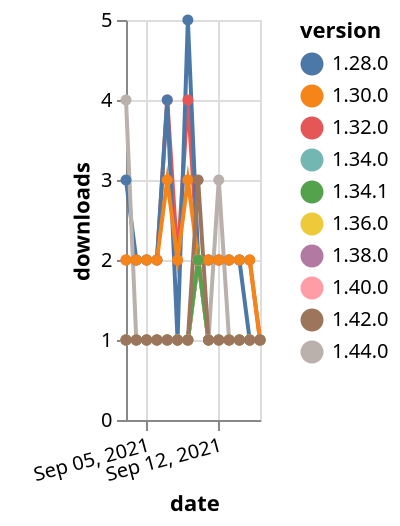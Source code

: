 {"$schema": "https://vega.github.io/schema/vega-lite/v5.json", "description": "A simple bar chart with embedded data.", "data": {"values": [{"date": "2021-09-03", "total": 235, "delta": 1, "version": "1.34.0"}, {"date": "2021-09-04", "total": 236, "delta": 1, "version": "1.34.0"}, {"date": "2021-09-05", "total": 237, "delta": 1, "version": "1.34.0"}, {"date": "2021-09-06", "total": 238, "delta": 1, "version": "1.34.0"}, {"date": "2021-09-07", "total": 239, "delta": 1, "version": "1.34.0"}, {"date": "2021-09-08", "total": 240, "delta": 1, "version": "1.34.0"}, {"date": "2021-09-09", "total": 241, "delta": 1, "version": "1.34.0"}, {"date": "2021-09-10", "total": 243, "delta": 2, "version": "1.34.0"}, {"date": "2021-09-11", "total": 244, "delta": 1, "version": "1.34.0"}, {"date": "2021-09-12", "total": 245, "delta": 1, "version": "1.34.0"}, {"date": "2021-09-13", "total": 246, "delta": 1, "version": "1.34.0"}, {"date": "2021-09-14", "total": 247, "delta": 1, "version": "1.34.0"}, {"date": "2021-09-15", "total": 248, "delta": 1, "version": "1.34.0"}, {"date": "2021-09-16", "total": 249, "delta": 1, "version": "1.34.0"}, {"date": "2021-09-03", "total": 2448, "delta": 2, "version": "1.32.0"}, {"date": "2021-09-04", "total": 2450, "delta": 2, "version": "1.32.0"}, {"date": "2021-09-05", "total": 2452, "delta": 2, "version": "1.32.0"}, {"date": "2021-09-06", "total": 2454, "delta": 2, "version": "1.32.0"}, {"date": "2021-09-07", "total": 2458, "delta": 4, "version": "1.32.0"}, {"date": "2021-09-08", "total": 2460, "delta": 2, "version": "1.32.0"}, {"date": "2021-09-09", "total": 2464, "delta": 4, "version": "1.32.0"}, {"date": "2021-09-10", "total": 2466, "delta": 2, "version": "1.32.0"}, {"date": "2021-09-11", "total": 2468, "delta": 2, "version": "1.32.0"}, {"date": "2021-09-12", "total": 2470, "delta": 2, "version": "1.32.0"}, {"date": "2021-09-13", "total": 2472, "delta": 2, "version": "1.32.0"}, {"date": "2021-09-14", "total": 2474, "delta": 2, "version": "1.32.0"}, {"date": "2021-09-15", "total": 2476, "delta": 2, "version": "1.32.0"}, {"date": "2021-09-16", "total": 2477, "delta": 1, "version": "1.32.0"}, {"date": "2021-09-03", "total": 3020, "delta": 3, "version": "1.28.0"}, {"date": "2021-09-04", "total": 3022, "delta": 2, "version": "1.28.0"}, {"date": "2021-09-05", "total": 3024, "delta": 2, "version": "1.28.0"}, {"date": "2021-09-06", "total": 3026, "delta": 2, "version": "1.28.0"}, {"date": "2021-09-07", "total": 3030, "delta": 4, "version": "1.28.0"}, {"date": "2021-09-08", "total": 3031, "delta": 1, "version": "1.28.0"}, {"date": "2021-09-09", "total": 3036, "delta": 5, "version": "1.28.0"}, {"date": "2021-09-10", "total": 3038, "delta": 2, "version": "1.28.0"}, {"date": "2021-09-11", "total": 3040, "delta": 2, "version": "1.28.0"}, {"date": "2021-09-12", "total": 3042, "delta": 2, "version": "1.28.0"}, {"date": "2021-09-13", "total": 3044, "delta": 2, "version": "1.28.0"}, {"date": "2021-09-14", "total": 3046, "delta": 2, "version": "1.28.0"}, {"date": "2021-09-15", "total": 3047, "delta": 1, "version": "1.28.0"}, {"date": "2021-09-16", "total": 3048, "delta": 1, "version": "1.28.0"}, {"date": "2021-09-03", "total": 126, "delta": 4, "version": "1.44.0"}, {"date": "2021-09-04", "total": 127, "delta": 1, "version": "1.44.0"}, {"date": "2021-09-05", "total": 128, "delta": 1, "version": "1.44.0"}, {"date": "2021-09-06", "total": 129, "delta": 1, "version": "1.44.0"}, {"date": "2021-09-07", "total": 130, "delta": 1, "version": "1.44.0"}, {"date": "2021-09-08", "total": 131, "delta": 1, "version": "1.44.0"}, {"date": "2021-09-09", "total": 132, "delta": 1, "version": "1.44.0"}, {"date": "2021-09-10", "total": 134, "delta": 2, "version": "1.44.0"}, {"date": "2021-09-11", "total": 135, "delta": 1, "version": "1.44.0"}, {"date": "2021-09-12", "total": 138, "delta": 3, "version": "1.44.0"}, {"date": "2021-09-13", "total": 139, "delta": 1, "version": "1.44.0"}, {"date": "2021-09-14", "total": 140, "delta": 1, "version": "1.44.0"}, {"date": "2021-09-15", "total": 141, "delta": 1, "version": "1.44.0"}, {"date": "2021-09-16", "total": 142, "delta": 1, "version": "1.44.0"}, {"date": "2021-09-03", "total": 174, "delta": 1, "version": "1.38.0"}, {"date": "2021-09-04", "total": 175, "delta": 1, "version": "1.38.0"}, {"date": "2021-09-05", "total": 176, "delta": 1, "version": "1.38.0"}, {"date": "2021-09-06", "total": 177, "delta": 1, "version": "1.38.0"}, {"date": "2021-09-07", "total": 178, "delta": 1, "version": "1.38.0"}, {"date": "2021-09-08", "total": 179, "delta": 1, "version": "1.38.0"}, {"date": "2021-09-09", "total": 180, "delta": 1, "version": "1.38.0"}, {"date": "2021-09-10", "total": 182, "delta": 2, "version": "1.38.0"}, {"date": "2021-09-11", "total": 183, "delta": 1, "version": "1.38.0"}, {"date": "2021-09-12", "total": 184, "delta": 1, "version": "1.38.0"}, {"date": "2021-09-13", "total": 185, "delta": 1, "version": "1.38.0"}, {"date": "2021-09-14", "total": 186, "delta": 1, "version": "1.38.0"}, {"date": "2021-09-15", "total": 187, "delta": 1, "version": "1.38.0"}, {"date": "2021-09-16", "total": 188, "delta": 1, "version": "1.38.0"}, {"date": "2021-09-03", "total": 190, "delta": 1, "version": "1.36.0"}, {"date": "2021-09-04", "total": 191, "delta": 1, "version": "1.36.0"}, {"date": "2021-09-05", "total": 192, "delta": 1, "version": "1.36.0"}, {"date": "2021-09-06", "total": 193, "delta": 1, "version": "1.36.0"}, {"date": "2021-09-07", "total": 194, "delta": 1, "version": "1.36.0"}, {"date": "2021-09-08", "total": 195, "delta": 1, "version": "1.36.0"}, {"date": "2021-09-09", "total": 196, "delta": 1, "version": "1.36.0"}, {"date": "2021-09-10", "total": 198, "delta": 2, "version": "1.36.0"}, {"date": "2021-09-11", "total": 199, "delta": 1, "version": "1.36.0"}, {"date": "2021-09-12", "total": 200, "delta": 1, "version": "1.36.0"}, {"date": "2021-09-13", "total": 201, "delta": 1, "version": "1.36.0"}, {"date": "2021-09-14", "total": 202, "delta": 1, "version": "1.36.0"}, {"date": "2021-09-15", "total": 203, "delta": 1, "version": "1.36.0"}, {"date": "2021-09-16", "total": 204, "delta": 1, "version": "1.36.0"}, {"date": "2021-09-03", "total": 161, "delta": 1, "version": "1.40.0"}, {"date": "2021-09-04", "total": 162, "delta": 1, "version": "1.40.0"}, {"date": "2021-09-05", "total": 163, "delta": 1, "version": "1.40.0"}, {"date": "2021-09-06", "total": 164, "delta": 1, "version": "1.40.0"}, {"date": "2021-09-07", "total": 165, "delta": 1, "version": "1.40.0"}, {"date": "2021-09-08", "total": 166, "delta": 1, "version": "1.40.0"}, {"date": "2021-09-09", "total": 167, "delta": 1, "version": "1.40.0"}, {"date": "2021-09-10", "total": 169, "delta": 2, "version": "1.40.0"}, {"date": "2021-09-11", "total": 170, "delta": 1, "version": "1.40.0"}, {"date": "2021-09-12", "total": 171, "delta": 1, "version": "1.40.0"}, {"date": "2021-09-13", "total": 172, "delta": 1, "version": "1.40.0"}, {"date": "2021-09-14", "total": 173, "delta": 1, "version": "1.40.0"}, {"date": "2021-09-15", "total": 174, "delta": 1, "version": "1.40.0"}, {"date": "2021-09-16", "total": 175, "delta": 1, "version": "1.40.0"}, {"date": "2021-09-03", "total": 2585, "delta": 2, "version": "1.30.0"}, {"date": "2021-09-04", "total": 2587, "delta": 2, "version": "1.30.0"}, {"date": "2021-09-05", "total": 2589, "delta": 2, "version": "1.30.0"}, {"date": "2021-09-06", "total": 2591, "delta": 2, "version": "1.30.0"}, {"date": "2021-09-07", "total": 2594, "delta": 3, "version": "1.30.0"}, {"date": "2021-09-08", "total": 2596, "delta": 2, "version": "1.30.0"}, {"date": "2021-09-09", "total": 2599, "delta": 3, "version": "1.30.0"}, {"date": "2021-09-10", "total": 2601, "delta": 2, "version": "1.30.0"}, {"date": "2021-09-11", "total": 2603, "delta": 2, "version": "1.30.0"}, {"date": "2021-09-12", "total": 2605, "delta": 2, "version": "1.30.0"}, {"date": "2021-09-13", "total": 2607, "delta": 2, "version": "1.30.0"}, {"date": "2021-09-14", "total": 2609, "delta": 2, "version": "1.30.0"}, {"date": "2021-09-15", "total": 2611, "delta": 2, "version": "1.30.0"}, {"date": "2021-09-16", "total": 2612, "delta": 1, "version": "1.30.0"}, {"date": "2021-09-03", "total": 234, "delta": 1, "version": "1.34.1"}, {"date": "2021-09-04", "total": 235, "delta": 1, "version": "1.34.1"}, {"date": "2021-09-05", "total": 236, "delta": 1, "version": "1.34.1"}, {"date": "2021-09-06", "total": 237, "delta": 1, "version": "1.34.1"}, {"date": "2021-09-07", "total": 238, "delta": 1, "version": "1.34.1"}, {"date": "2021-09-08", "total": 239, "delta": 1, "version": "1.34.1"}, {"date": "2021-09-09", "total": 240, "delta": 1, "version": "1.34.1"}, {"date": "2021-09-10", "total": 242, "delta": 2, "version": "1.34.1"}, {"date": "2021-09-11", "total": 243, "delta": 1, "version": "1.34.1"}, {"date": "2021-09-12", "total": 244, "delta": 1, "version": "1.34.1"}, {"date": "2021-09-13", "total": 245, "delta": 1, "version": "1.34.1"}, {"date": "2021-09-14", "total": 246, "delta": 1, "version": "1.34.1"}, {"date": "2021-09-15", "total": 247, "delta": 1, "version": "1.34.1"}, {"date": "2021-09-16", "total": 248, "delta": 1, "version": "1.34.1"}, {"date": "2021-09-03", "total": 180, "delta": 1, "version": "1.42.0"}, {"date": "2021-09-04", "total": 181, "delta": 1, "version": "1.42.0"}, {"date": "2021-09-05", "total": 182, "delta": 1, "version": "1.42.0"}, {"date": "2021-09-06", "total": 183, "delta": 1, "version": "1.42.0"}, {"date": "2021-09-07", "total": 184, "delta": 1, "version": "1.42.0"}, {"date": "2021-09-08", "total": 185, "delta": 1, "version": "1.42.0"}, {"date": "2021-09-09", "total": 186, "delta": 1, "version": "1.42.0"}, {"date": "2021-09-10", "total": 189, "delta": 3, "version": "1.42.0"}, {"date": "2021-09-11", "total": 190, "delta": 1, "version": "1.42.0"}, {"date": "2021-09-12", "total": 191, "delta": 1, "version": "1.42.0"}, {"date": "2021-09-13", "total": 192, "delta": 1, "version": "1.42.0"}, {"date": "2021-09-14", "total": 193, "delta": 1, "version": "1.42.0"}, {"date": "2021-09-15", "total": 194, "delta": 1, "version": "1.42.0"}, {"date": "2021-09-16", "total": 195, "delta": 1, "version": "1.42.0"}]}, "width": "container", "mark": {"type": "line", "point": {"filled": true}}, "encoding": {"x": {"field": "date", "type": "temporal", "timeUnit": "yearmonthdate", "title": "date", "axis": {"labelAngle": -15}}, "y": {"field": "delta", "type": "quantitative", "title": "downloads"}, "color": {"field": "version", "type": "nominal"}, "tooltip": {"field": "delta"}}}